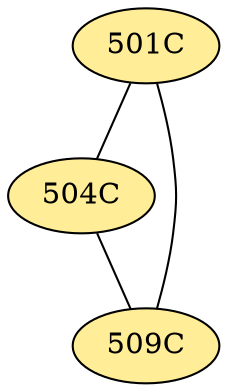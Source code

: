 // The Round Table
graph {
	"501C" [fillcolor="#FFED97" style=radial]
	"504C" [fillcolor="#FFED97" style=radial]
	"501C" -- "504C" [penwidth=1]
	"501C" [fillcolor="#FFED97" style=radial]
	"509C" [fillcolor="#FFED97" style=radial]
	"501C" -- "509C" [penwidth=1]
	"504C" [fillcolor="#FFED97" style=radial]
	"509C" [fillcolor="#FFED97" style=radial]
	"504C" -- "509C" [penwidth=1]
}
